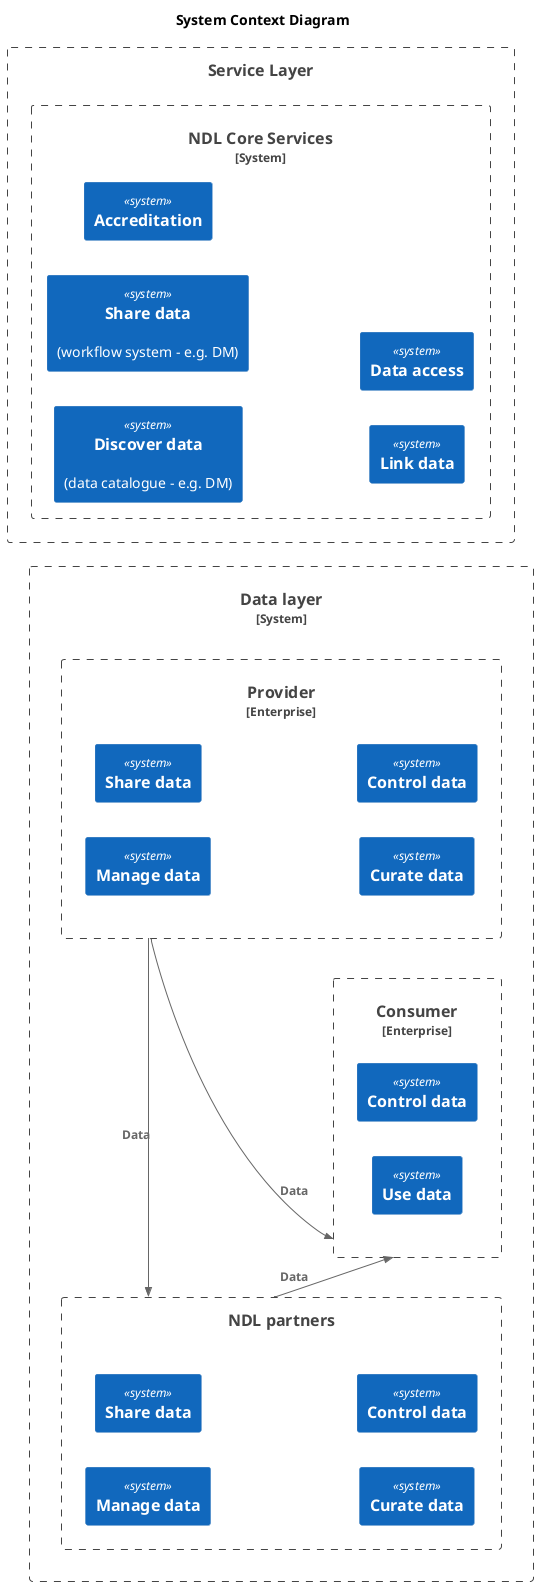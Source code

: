 @startuml ndl-c4-context 
!include <C4/C4_Context>

title System Context Diagram

left to right direction

Boundary(service_layer, "Service Layer") {
    System_Boundary(core_services, "NDL Core Services") {
        System(discover_service, "Discover data", "(data catalogue - e.g. DM)")
        System(share_service, "Share data", "(workflow system - e.g. DM)")
        System(accreditarion_service, "Accreditation")
        System(link_data_service, "Link data")
        System(access_data_service, "Data access")
    }
}

System_Boundary(data_layer, "Data layer") {
    Enterprise_Boundary(provider, "Provider") {
        System(provider_manage_data, "Manage data")
        System(provider_share_data, "Share data")
        System(provider_curate_data, "Curate data")
        System(provider_control_data, "Control data")
    }
    Boundary(partners, "NDL partners") {
        System(partner_manage_data, "Manage data")
        System(partner_share_data, "Share data")
        System(partner_curate_data, "Curate data")
        System(partner_control_data, "Control data")
    }
    Enterprise_Boundary(consumer, "Consumer") {
        System(consumer_control_data, "Control data")
        System(consumer_use_data, "Use data")
    }

    Rel(provider, consumer, "Data")
    Rel_L(provider, partners, "Data")
    Rel(partners, consumer, "Data")

}

@enduml